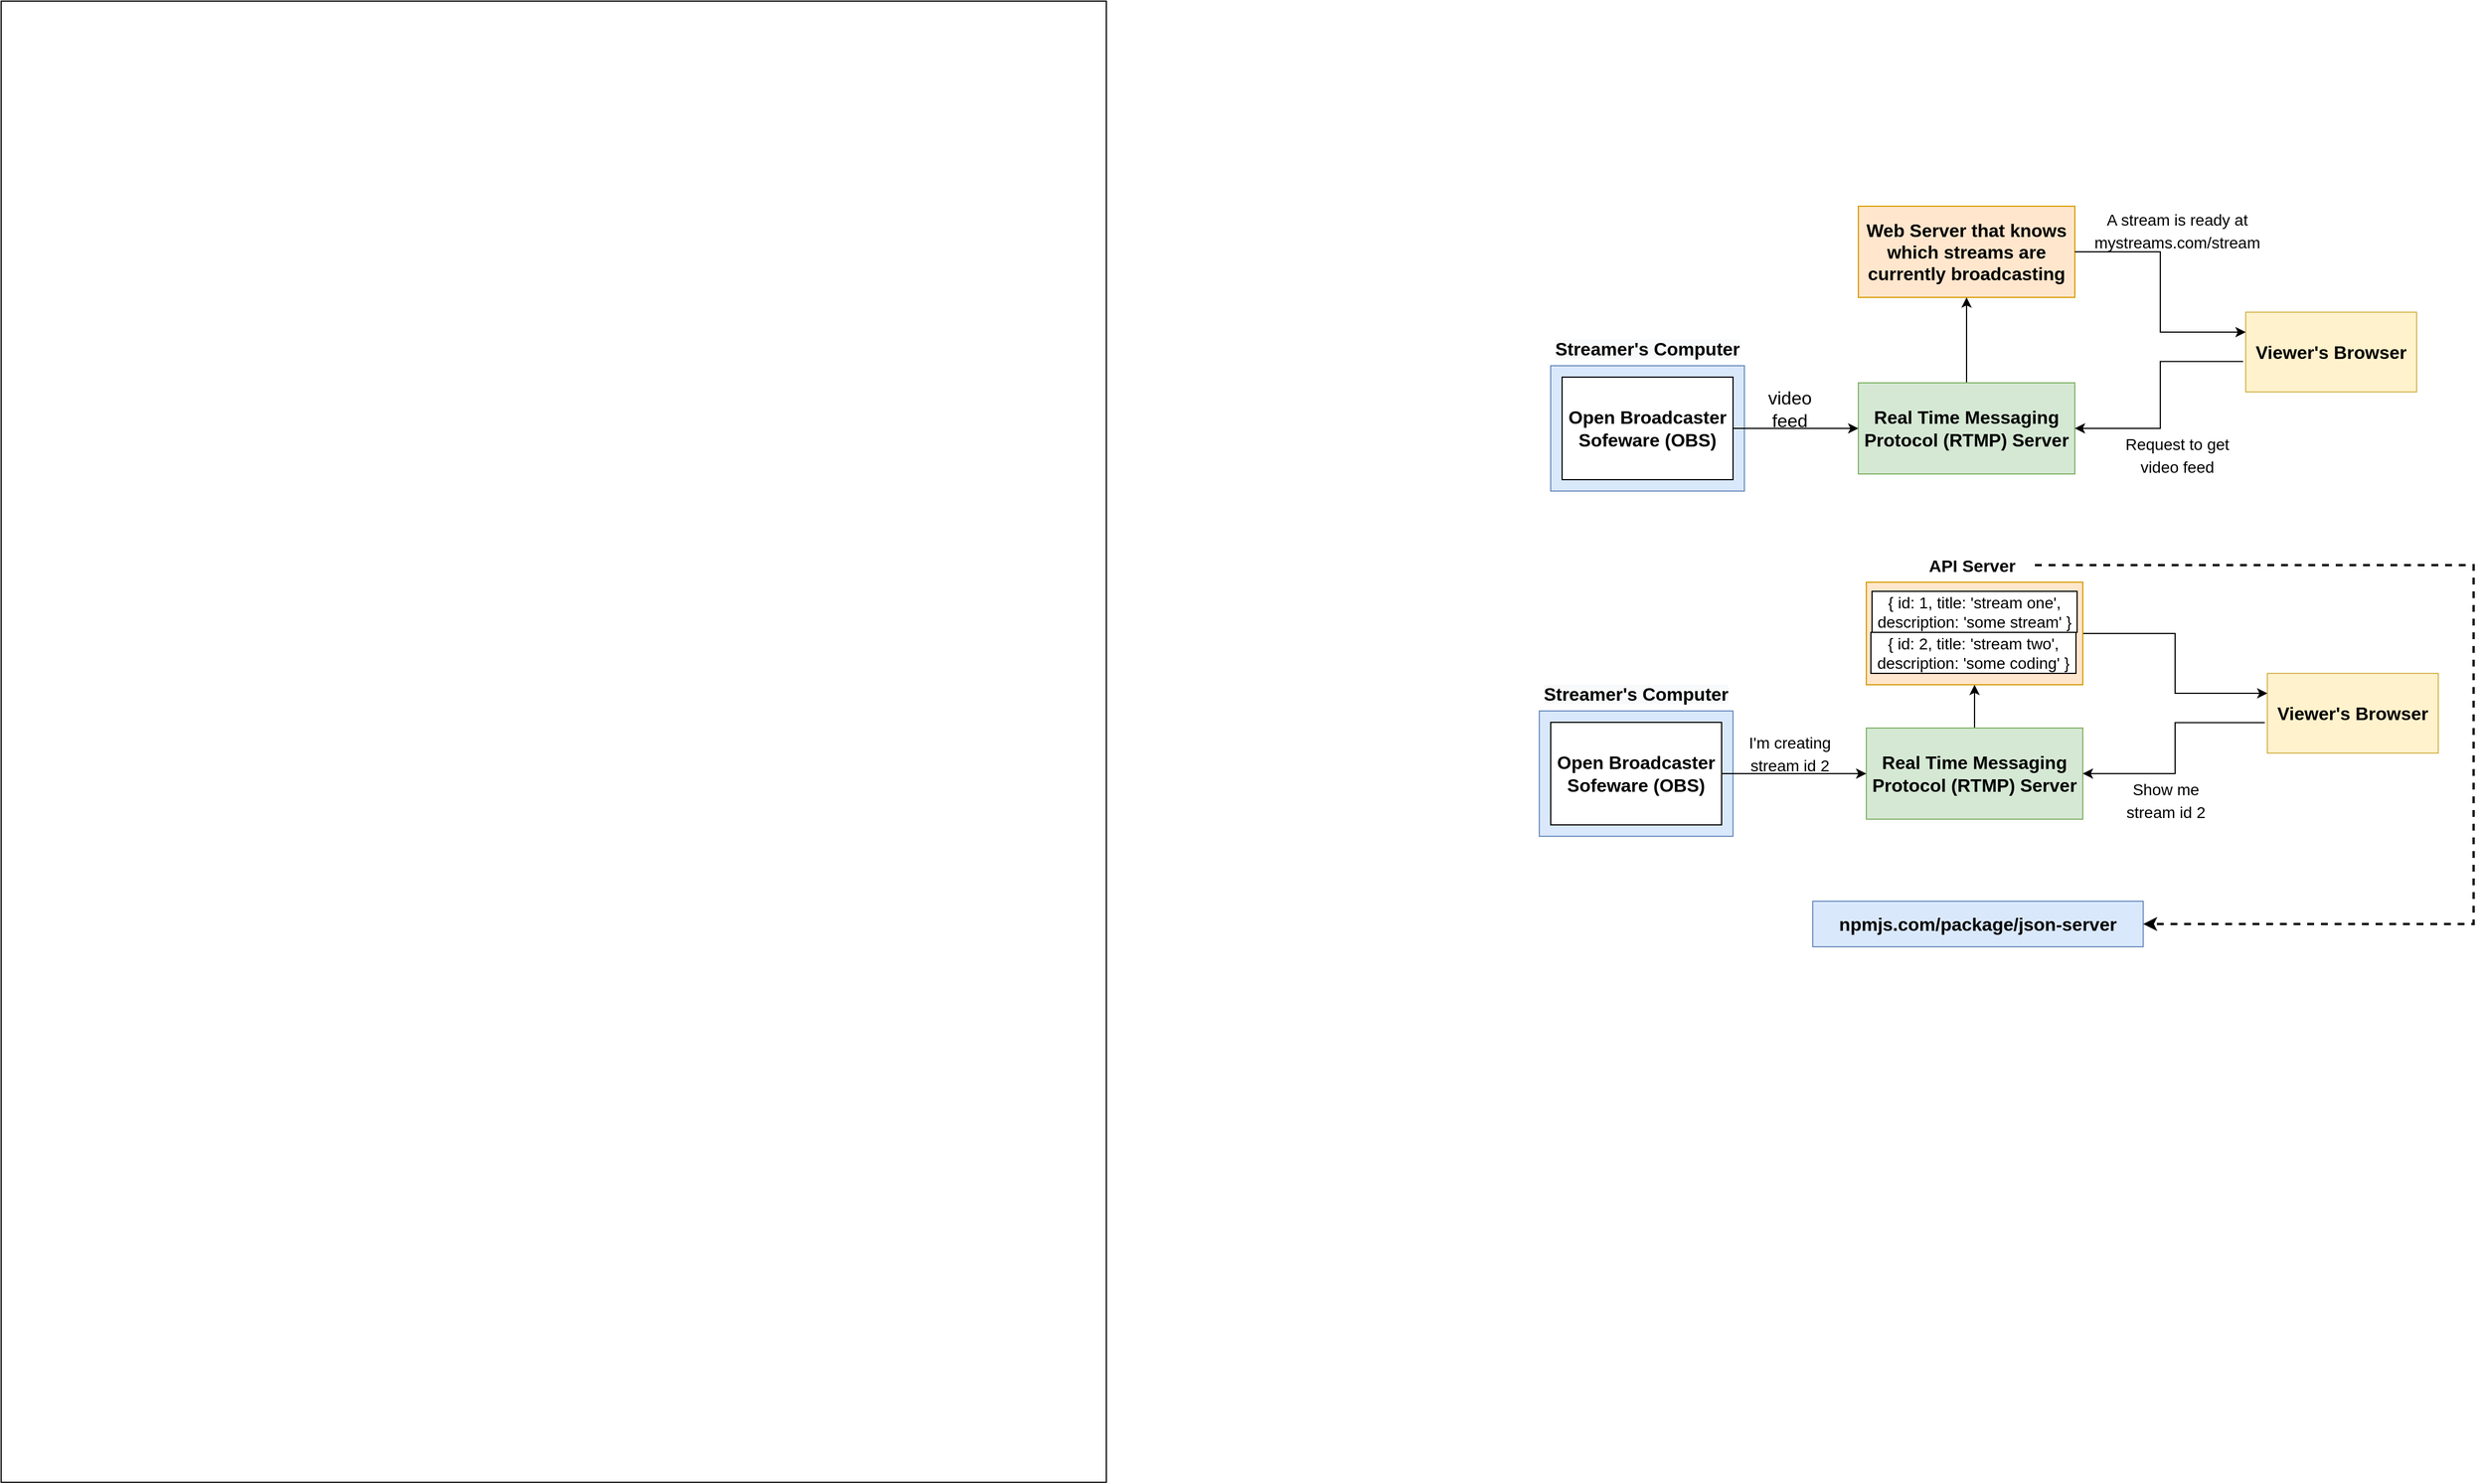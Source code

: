 <mxfile version="15.6.2" type="github">
  <diagram id="C5RBs43oDa-KdzZeNtuy" name="Page-1">
    <mxGraphModel dx="3160" dy="2022" grid="1" gridSize="10" guides="1" tooltips="1" connect="1" arrows="1" fold="1" page="1" pageScale="1" pageWidth="827" pageHeight="1169" math="0" shadow="0">
      <root>
        <mxCell id="WIyWlLk6GJQsqaUBKTNV-0" />
        <mxCell id="WIyWlLk6GJQsqaUBKTNV-1" parent="WIyWlLk6GJQsqaUBKTNV-0" />
        <mxCell id="3ZLGVI5_L8edAR1RSdMJ-56" value="" style="group" vertex="1" connectable="0" parent="WIyWlLk6GJQsqaUBKTNV-1">
          <mxGeometry x="-170" y="40" width="770" height="560" as="geometry" />
        </mxCell>
        <mxCell id="3ZLGVI5_L8edAR1RSdMJ-15" value="" style="group" vertex="1" connectable="0" parent="3ZLGVI5_L8edAR1RSdMJ-56">
          <mxGeometry x="10" width="760" height="250" as="geometry" />
        </mxCell>
        <mxCell id="3ZLGVI5_L8edAR1RSdMJ-0" value="&lt;b&gt;&lt;font style=&quot;font-size: 16px&quot;&gt;Web Server that knows which streams are currently broadcasting&lt;/font&gt;&lt;/b&gt;" style="rounded=0;whiteSpace=wrap;html=1;fillColor=#ffe6cc;strokeColor=#d79b00;" vertex="1" parent="3ZLGVI5_L8edAR1RSdMJ-15">
          <mxGeometry x="270" width="190" height="80" as="geometry" />
        </mxCell>
        <mxCell id="3ZLGVI5_L8edAR1RSdMJ-1" value="&lt;b&gt;&lt;font style=&quot;font-size: 16px&quot;&gt;Viewer&#39;s Browser&lt;/font&gt;&lt;/b&gt;" style="rounded=0;whiteSpace=wrap;html=1;fillColor=#fff2cc;strokeColor=#d6b656;" vertex="1" parent="3ZLGVI5_L8edAR1RSdMJ-15">
          <mxGeometry x="610" y="93" width="150" height="70" as="geometry" />
        </mxCell>
        <mxCell id="3ZLGVI5_L8edAR1RSdMJ-10" style="edgeStyle=orthogonalEdgeStyle;rounded=0;orthogonalLoop=1;jettySize=auto;html=1;entryX=0;entryY=0.25;entryDx=0;entryDy=0;fontSize=16;" edge="1" parent="3ZLGVI5_L8edAR1RSdMJ-15" source="3ZLGVI5_L8edAR1RSdMJ-0" target="3ZLGVI5_L8edAR1RSdMJ-1">
          <mxGeometry relative="1" as="geometry" />
        </mxCell>
        <mxCell id="3ZLGVI5_L8edAR1RSdMJ-12" style="edgeStyle=orthogonalEdgeStyle;rounded=0;orthogonalLoop=1;jettySize=auto;html=1;entryX=0.5;entryY=1;entryDx=0;entryDy=0;fontSize=16;" edge="1" parent="3ZLGVI5_L8edAR1RSdMJ-15" source="3ZLGVI5_L8edAR1RSdMJ-2" target="3ZLGVI5_L8edAR1RSdMJ-0">
          <mxGeometry relative="1" as="geometry" />
        </mxCell>
        <mxCell id="3ZLGVI5_L8edAR1RSdMJ-2" value="&lt;b&gt;&lt;font style=&quot;font-size: 16px&quot;&gt;Real Time Messaging Protocol (RTMP) Server&lt;/font&gt;&lt;/b&gt;" style="rounded=0;whiteSpace=wrap;html=1;fillColor=#d5e8d4;strokeColor=#82b366;" vertex="1" parent="3ZLGVI5_L8edAR1RSdMJ-15">
          <mxGeometry x="270" y="155" width="190" height="80" as="geometry" />
        </mxCell>
        <mxCell id="3ZLGVI5_L8edAR1RSdMJ-11" style="edgeStyle=orthogonalEdgeStyle;rounded=0;orthogonalLoop=1;jettySize=auto;html=1;entryX=1;entryY=0.5;entryDx=0;entryDy=0;fontSize=16;exitX=-0.015;exitY=0.617;exitDx=0;exitDy=0;exitPerimeter=0;" edge="1" parent="3ZLGVI5_L8edAR1RSdMJ-15" source="3ZLGVI5_L8edAR1RSdMJ-1" target="3ZLGVI5_L8edAR1RSdMJ-2">
          <mxGeometry relative="1" as="geometry" />
        </mxCell>
        <mxCell id="3ZLGVI5_L8edAR1RSdMJ-6" value="" style="group" vertex="1" connectable="0" parent="3ZLGVI5_L8edAR1RSdMJ-15">
          <mxGeometry y="110" width="170" height="140" as="geometry" />
        </mxCell>
        <mxCell id="3ZLGVI5_L8edAR1RSdMJ-4" value="&lt;b&gt;&lt;span style=&quot;color: rgb(0 , 0 , 0) ; font-family: &amp;#34;helvetica&amp;#34; ; font-size: 16px ; font-style: normal ; letter-spacing: normal ; text-align: center ; text-indent: 0px ; text-transform: none ; word-spacing: 0px ; background-color: rgb(248 , 249 , 250) ; display: inline ; float: none&quot;&gt;Streamer&#39;s Computer&lt;/span&gt;&lt;br&gt;&lt;/b&gt;" style="text;html=1;strokeColor=none;fillColor=none;align=center;verticalAlign=middle;whiteSpace=wrap;rounded=0;fontSize=16;" vertex="1" parent="3ZLGVI5_L8edAR1RSdMJ-6">
          <mxGeometry width="170" height="30" as="geometry" />
        </mxCell>
        <mxCell id="3ZLGVI5_L8edAR1RSdMJ-5" value="" style="rounded=0;whiteSpace=wrap;html=1;fontSize=16;align=center;fillColor=#dae8fc;strokeColor=#6c8ebf;" vertex="1" parent="3ZLGVI5_L8edAR1RSdMJ-6">
          <mxGeometry y="30" width="170" height="110" as="geometry" />
        </mxCell>
        <mxCell id="3ZLGVI5_L8edAR1RSdMJ-7" value="&lt;b&gt;Open Broadcaster Sofeware (OBS)&lt;/b&gt;" style="rounded=0;whiteSpace=wrap;html=1;fontSize=16;align=center;" vertex="1" parent="3ZLGVI5_L8edAR1RSdMJ-6">
          <mxGeometry x="10" y="40" width="150" height="90" as="geometry" />
        </mxCell>
        <mxCell id="3ZLGVI5_L8edAR1RSdMJ-8" style="edgeStyle=orthogonalEdgeStyle;rounded=0;orthogonalLoop=1;jettySize=auto;html=1;entryX=0;entryY=0.5;entryDx=0;entryDy=0;fontSize=16;" edge="1" parent="3ZLGVI5_L8edAR1RSdMJ-15" source="3ZLGVI5_L8edAR1RSdMJ-7" target="3ZLGVI5_L8edAR1RSdMJ-2">
          <mxGeometry relative="1" as="geometry" />
        </mxCell>
        <mxCell id="3ZLGVI5_L8edAR1RSdMJ-9" value="video feed" style="text;html=1;strokeColor=none;fillColor=none;align=center;verticalAlign=middle;whiteSpace=wrap;rounded=0;fontSize=16;" vertex="1" parent="3ZLGVI5_L8edAR1RSdMJ-15">
          <mxGeometry x="180" y="163" width="60" height="30" as="geometry" />
        </mxCell>
        <mxCell id="3ZLGVI5_L8edAR1RSdMJ-13" value="&lt;font style=&quot;font-size: 14px&quot;&gt;Request to get video feed&lt;/font&gt;" style="text;html=1;strokeColor=none;fillColor=none;align=center;verticalAlign=middle;whiteSpace=wrap;rounded=0;fontSize=16;" vertex="1" parent="3ZLGVI5_L8edAR1RSdMJ-15">
          <mxGeometry x="500" y="200" width="100" height="35" as="geometry" />
        </mxCell>
        <mxCell id="3ZLGVI5_L8edAR1RSdMJ-14" value="&lt;font style=&quot;font-size: 14px&quot;&gt;A stream is ready at mystreams.com/stream&lt;/font&gt;" style="text;html=1;strokeColor=none;fillColor=none;align=center;verticalAlign=middle;whiteSpace=wrap;rounded=0;fontSize=16;" vertex="1" parent="3ZLGVI5_L8edAR1RSdMJ-15">
          <mxGeometry x="500" y="3" width="100" height="35" as="geometry" />
        </mxCell>
        <mxCell id="3ZLGVI5_L8edAR1RSdMJ-51" value="" style="group" vertex="1" connectable="0" parent="3ZLGVI5_L8edAR1RSdMJ-56">
          <mxGeometry y="280" width="760" height="280" as="geometry" />
        </mxCell>
        <mxCell id="3ZLGVI5_L8edAR1RSdMJ-53" value="" style="group" vertex="1" connectable="0" parent="3ZLGVI5_L8edAR1RSdMJ-51">
          <mxGeometry y="20" width="760" height="253" as="geometry" />
        </mxCell>
        <mxCell id="3ZLGVI5_L8edAR1RSdMJ-16" value="" style="group" vertex="1" connectable="0" parent="3ZLGVI5_L8edAR1RSdMJ-53">
          <mxGeometry y="3" width="760" height="250" as="geometry" />
        </mxCell>
        <mxCell id="3ZLGVI5_L8edAR1RSdMJ-18" value="&lt;b&gt;&lt;font style=&quot;font-size: 16px&quot;&gt;Viewer&#39;s Browser&lt;/font&gt;&lt;/b&gt;" style="rounded=0;whiteSpace=wrap;html=1;fillColor=#fff2cc;strokeColor=#d6b656;" vertex="1" parent="3ZLGVI5_L8edAR1RSdMJ-16">
          <mxGeometry x="639" y="107" width="150" height="70" as="geometry" />
        </mxCell>
        <mxCell id="3ZLGVI5_L8edAR1RSdMJ-19" style="edgeStyle=orthogonalEdgeStyle;rounded=0;orthogonalLoop=1;jettySize=auto;html=1;entryX=0;entryY=0.25;entryDx=0;entryDy=0;fontSize=16;" edge="1" parent="3ZLGVI5_L8edAR1RSdMJ-16" source="3ZLGVI5_L8edAR1RSdMJ-17" target="3ZLGVI5_L8edAR1RSdMJ-18">
          <mxGeometry relative="1" as="geometry" />
        </mxCell>
        <mxCell id="3ZLGVI5_L8edAR1RSdMJ-20" style="edgeStyle=orthogonalEdgeStyle;rounded=0;orthogonalLoop=1;jettySize=auto;html=1;entryX=0.5;entryY=1;entryDx=0;entryDy=0;fontSize=16;" edge="1" parent="3ZLGVI5_L8edAR1RSdMJ-16" source="3ZLGVI5_L8edAR1RSdMJ-21" target="3ZLGVI5_L8edAR1RSdMJ-17">
          <mxGeometry relative="1" as="geometry" />
        </mxCell>
        <mxCell id="3ZLGVI5_L8edAR1RSdMJ-21" value="&lt;b&gt;&lt;font style=&quot;font-size: 16px&quot;&gt;Real Time Messaging Protocol (RTMP) Server&lt;/font&gt;&lt;/b&gt;" style="rounded=0;whiteSpace=wrap;html=1;fillColor=#d5e8d4;strokeColor=#82b366;" vertex="1" parent="3ZLGVI5_L8edAR1RSdMJ-16">
          <mxGeometry x="287" y="155" width="190" height="80" as="geometry" />
        </mxCell>
        <mxCell id="3ZLGVI5_L8edAR1RSdMJ-22" style="edgeStyle=orthogonalEdgeStyle;rounded=0;orthogonalLoop=1;jettySize=auto;html=1;entryX=1;entryY=0.5;entryDx=0;entryDy=0;fontSize=16;exitX=-0.015;exitY=0.617;exitDx=0;exitDy=0;exitPerimeter=0;" edge="1" parent="3ZLGVI5_L8edAR1RSdMJ-16" source="3ZLGVI5_L8edAR1RSdMJ-18" target="3ZLGVI5_L8edAR1RSdMJ-21">
          <mxGeometry relative="1" as="geometry" />
        </mxCell>
        <mxCell id="3ZLGVI5_L8edAR1RSdMJ-23" value="" style="group" vertex="1" connectable="0" parent="3ZLGVI5_L8edAR1RSdMJ-16">
          <mxGeometry y="110" width="170" height="140" as="geometry" />
        </mxCell>
        <mxCell id="3ZLGVI5_L8edAR1RSdMJ-24" value="&lt;b&gt;&lt;span style=&quot;color: rgb(0 , 0 , 0) ; font-family: &amp;#34;helvetica&amp;#34; ; font-size: 16px ; font-style: normal ; letter-spacing: normal ; text-align: center ; text-indent: 0px ; text-transform: none ; word-spacing: 0px ; background-color: rgb(248 , 249 , 250) ; display: inline ; float: none&quot;&gt;Streamer&#39;s Computer&lt;/span&gt;&lt;br&gt;&lt;/b&gt;" style="text;html=1;strokeColor=none;fillColor=none;align=center;verticalAlign=middle;whiteSpace=wrap;rounded=0;fontSize=16;" vertex="1" parent="3ZLGVI5_L8edAR1RSdMJ-23">
          <mxGeometry width="170" height="30" as="geometry" />
        </mxCell>
        <mxCell id="3ZLGVI5_L8edAR1RSdMJ-25" value="" style="rounded=0;whiteSpace=wrap;html=1;fontSize=16;align=center;fillColor=#dae8fc;strokeColor=#6c8ebf;" vertex="1" parent="3ZLGVI5_L8edAR1RSdMJ-23">
          <mxGeometry y="30" width="170" height="110" as="geometry" />
        </mxCell>
        <mxCell id="3ZLGVI5_L8edAR1RSdMJ-26" value="&lt;b&gt;Open Broadcaster Sofeware (OBS)&lt;/b&gt;" style="rounded=0;whiteSpace=wrap;html=1;fontSize=16;align=center;" vertex="1" parent="3ZLGVI5_L8edAR1RSdMJ-23">
          <mxGeometry x="10" y="40" width="150" height="90" as="geometry" />
        </mxCell>
        <mxCell id="3ZLGVI5_L8edAR1RSdMJ-27" style="edgeStyle=orthogonalEdgeStyle;rounded=0;orthogonalLoop=1;jettySize=auto;html=1;entryX=0;entryY=0.5;entryDx=0;entryDy=0;fontSize=16;" edge="1" parent="3ZLGVI5_L8edAR1RSdMJ-16" source="3ZLGVI5_L8edAR1RSdMJ-26" target="3ZLGVI5_L8edAR1RSdMJ-21">
          <mxGeometry relative="1" as="geometry" />
        </mxCell>
        <mxCell id="3ZLGVI5_L8edAR1RSdMJ-28" value="&lt;font style=&quot;font-size: 14px&quot;&gt;I&#39;m creating stream id 2&lt;/font&gt;" style="text;html=1;strokeColor=none;fillColor=none;align=center;verticalAlign=middle;whiteSpace=wrap;rounded=0;fontSize=16;" vertex="1" parent="3ZLGVI5_L8edAR1RSdMJ-16">
          <mxGeometry x="180" y="163" width="80" height="27" as="geometry" />
        </mxCell>
        <mxCell id="3ZLGVI5_L8edAR1RSdMJ-29" value="&lt;font style=&quot;font-size: 14px&quot;&gt;Show me stream id 2&lt;/font&gt;" style="text;html=1;strokeColor=none;fillColor=none;align=center;verticalAlign=middle;whiteSpace=wrap;rounded=0;fontSize=16;" vertex="1" parent="3ZLGVI5_L8edAR1RSdMJ-16">
          <mxGeometry x="500" y="200" width="100" height="35" as="geometry" />
        </mxCell>
        <mxCell id="3ZLGVI5_L8edAR1RSdMJ-52" value="" style="group" vertex="1" connectable="0" parent="3ZLGVI5_L8edAR1RSdMJ-16">
          <mxGeometry x="286" y="27" width="244" height="90" as="geometry" />
        </mxCell>
        <mxCell id="3ZLGVI5_L8edAR1RSdMJ-17" value="" style="rounded=0;whiteSpace=wrap;html=1;fillColor=#ffe6cc;strokeColor=#d79b00;" vertex="1" parent="3ZLGVI5_L8edAR1RSdMJ-52">
          <mxGeometry x="1" width="190" height="90" as="geometry" />
        </mxCell>
        <mxCell id="3ZLGVI5_L8edAR1RSdMJ-31" value="{ id: 1, title: &#39;stream one&#39;, description: &#39;some stream&#39; }" style="rounded=0;whiteSpace=wrap;html=1;fontSize=14;align=center;" vertex="1" parent="3ZLGVI5_L8edAR1RSdMJ-52">
          <mxGeometry x="6" y="8" width="180" height="36" as="geometry" />
        </mxCell>
        <mxCell id="3ZLGVI5_L8edAR1RSdMJ-48" value="{ id: 2, title: &#39;stream two&#39;, description: &#39;some coding&#39; }" style="rounded=0;whiteSpace=wrap;html=1;fontSize=14;align=center;" vertex="1" parent="3ZLGVI5_L8edAR1RSdMJ-52">
          <mxGeometry x="5" y="44" width="180" height="36" as="geometry" />
        </mxCell>
        <mxCell id="3ZLGVI5_L8edAR1RSdMJ-49" value="&lt;font style=&quot;font-size: 15px&quot;&gt;&lt;b&gt;API Server&lt;/b&gt;&lt;/font&gt;" style="text;html=1;strokeColor=none;fillColor=none;align=center;verticalAlign=middle;whiteSpace=wrap;rounded=0;fontSize=14;" vertex="1" parent="3ZLGVI5_L8edAR1RSdMJ-53">
          <mxGeometry x="325" width="110" height="30" as="geometry" />
        </mxCell>
        <mxCell id="3ZLGVI5_L8edAR1RSdMJ-57" value="" style="rounded=0;whiteSpace=wrap;html=1;fontSize=14;align=center;" vertex="1" parent="WIyWlLk6GJQsqaUBKTNV-1">
          <mxGeometry x="-1520" y="-140" width="970" height="1300" as="geometry" />
        </mxCell>
        <mxCell id="3ZLGVI5_L8edAR1RSdMJ-58" value="&lt;font style=&quot;font-size: 16px&quot;&gt;&lt;b&gt;npmjs.com/package/json-server&lt;/b&gt;&lt;/font&gt;" style="rounded=0;whiteSpace=wrap;html=1;fontSize=14;align=center;fillColor=#dae8fc;strokeColor=#6c8ebf;" vertex="1" parent="WIyWlLk6GJQsqaUBKTNV-1">
          <mxGeometry x="70" y="650" width="290" height="40" as="geometry" />
        </mxCell>
        <mxCell id="3ZLGVI5_L8edAR1RSdMJ-59" style="edgeStyle=orthogonalEdgeStyle;rounded=0;orthogonalLoop=1;jettySize=auto;html=1;entryX=1;entryY=0.5;entryDx=0;entryDy=0;fontSize=16;dashed=1;strokeWidth=2;" edge="1" parent="WIyWlLk6GJQsqaUBKTNV-1" source="3ZLGVI5_L8edAR1RSdMJ-49" target="3ZLGVI5_L8edAR1RSdMJ-58">
          <mxGeometry relative="1" as="geometry">
            <Array as="points">
              <mxPoint x="650" y="355" />
              <mxPoint x="650" y="670" />
            </Array>
          </mxGeometry>
        </mxCell>
      </root>
    </mxGraphModel>
  </diagram>
</mxfile>

